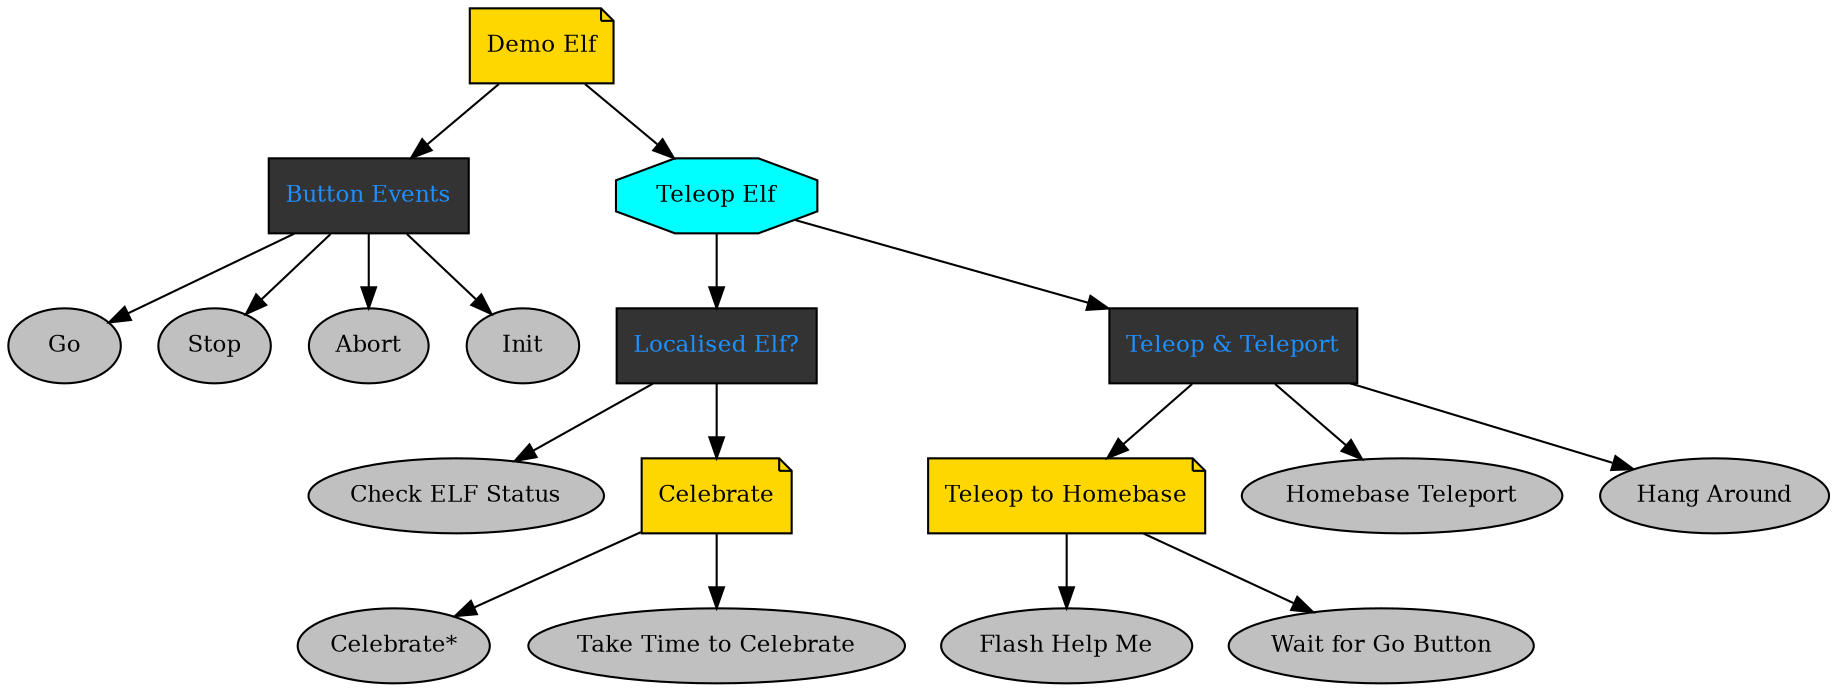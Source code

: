 digraph demo_elf {
"Demo Elf" [fontcolor=black, shape=note, fontsize=11, style=filled, fillcolor=gold];
"Button Events" [fontcolor=dodgerblue, shape=box, fontsize=11, style=filled, fillcolor=gray20];
"Demo Elf" -> "Button Events";
Go [fontcolor=black, shape=ellipse, fontsize=11, style=filled, fillcolor=gray];
"Button Events" -> Go;
Stop [fontcolor=black, shape=ellipse, fontsize=11, style=filled, fillcolor=gray];
"Button Events" -> Stop;
Abort [fontcolor=black, shape=ellipse, fontsize=11, style=filled, fillcolor=gray];
"Button Events" -> Abort;
Init [fontcolor=black, shape=ellipse, fontsize=11, style=filled, fillcolor=gray];
"Button Events" -> Init;
"Teleop Elf" [fontcolor=black, shape=octagon, fontsize=11, style=filled, fillcolor=cyan];
"Demo Elf" -> "Teleop Elf";
"Localised Elf?" [fontcolor=dodgerblue, shape=box, fontsize=11, style=filled, fillcolor=gray20];
"Teleop Elf" -> "Localised Elf?";
"Check ELF Status" [fontcolor=black, shape=ellipse, fontsize=11, style=filled, fillcolor=gray];
"Localised Elf?" -> "Check ELF Status";
Celebrate [fontcolor=black, shape=note, fontsize=11, style=filled, fillcolor=gold];
"Localised Elf?" -> Celebrate;
"Celebrate*" [fontcolor=black, shape=ellipse, fontsize=11, style=filled, fillcolor=gray];
Celebrate -> "Celebrate*";
"Take Time to Celebrate" [fontcolor=black, shape=ellipse, fontsize=11, style=filled, fillcolor=gray];
Celebrate -> "Take Time to Celebrate";
"Teleop & Teleport" [fontcolor=dodgerblue, shape=box, fontsize=11, style=filled, fillcolor=gray20];
"Teleop Elf" -> "Teleop & Teleport";
"Teleop to Homebase" [fontcolor=black, shape=note, fontsize=11, style=filled, fillcolor=gold];
"Teleop & Teleport" -> "Teleop to Homebase";
"Flash Help Me" [fontcolor=black, shape=ellipse, fontsize=11, style=filled, fillcolor=gray];
"Teleop to Homebase" -> "Flash Help Me";
"Wait for Go Button" [fontcolor=black, shape=ellipse, fontsize=11, style=filled, fillcolor=gray];
"Teleop to Homebase" -> "Wait for Go Button";
"Homebase Teleport" [fontcolor=black, shape=ellipse, fontsize=11, style=filled, fillcolor=gray];
"Teleop & Teleport" -> "Homebase Teleport";
"Hang Around" [fontcolor=black, shape=ellipse, fontsize=11, style=filled, fillcolor=gray];
"Teleop & Teleport" -> "Hang Around";
}

